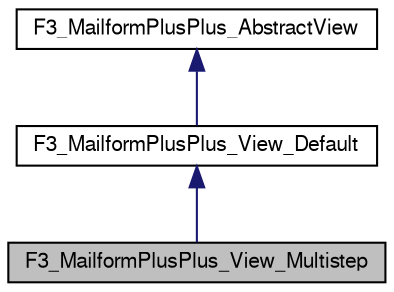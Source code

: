 digraph G
{
  edge [fontname="FreeSans",fontsize="10",labelfontname="FreeSans",labelfontsize="10"];
  node [fontname="FreeSans",fontsize="10",shape=record];
  Node1 [label="F3_MailformPlusPlus_View_Multistep",height=0.2,width=0.4,color="black", fillcolor="grey75", style="filled" fontcolor="black"];
  Node2 -> Node1 [dir=back,color="midnightblue",fontsize="10",style="solid",fontname="FreeSans"];
  Node2 [label="F3_MailformPlusPlus_View_Default",height=0.2,width=0.4,color="black", fillcolor="white", style="filled",URL="$d7/df7/class_f3___mailform_plus_plus___view___default.html"];
  Node3 -> Node2 [dir=back,color="midnightblue",fontsize="10",style="solid",fontname="FreeSans"];
  Node3 [label="F3_MailformPlusPlus_AbstractView",height=0.2,width=0.4,color="black", fillcolor="white", style="filled",URL="$d2/d69/class_f3___mailform_plus_plus___abstract_view.html"];
}
